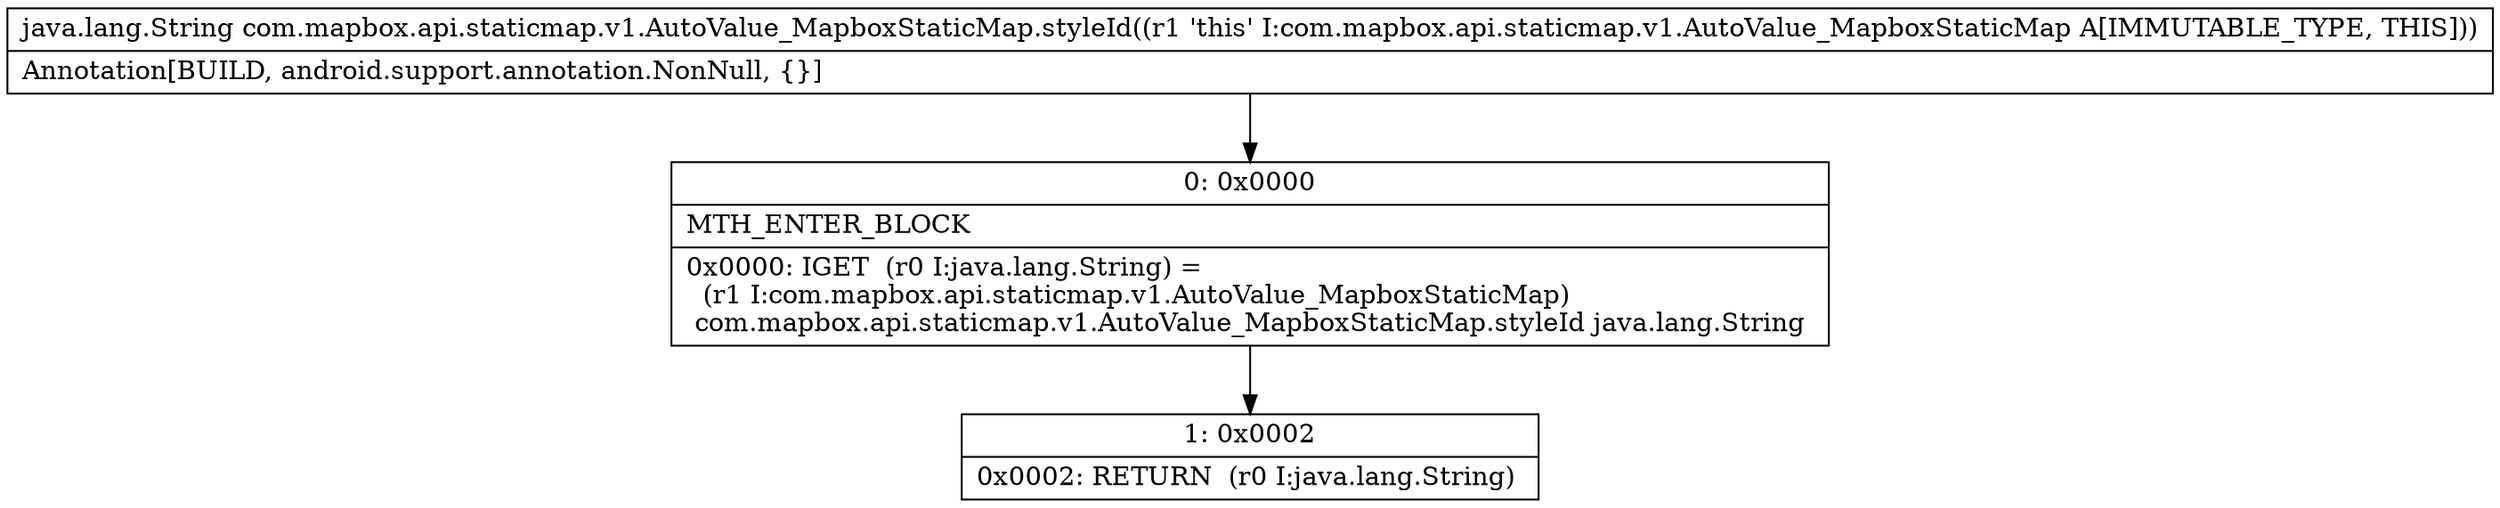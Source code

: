 digraph "CFG forcom.mapbox.api.staticmap.v1.AutoValue_MapboxStaticMap.styleId()Ljava\/lang\/String;" {
Node_0 [shape=record,label="{0\:\ 0x0000|MTH_ENTER_BLOCK\l|0x0000: IGET  (r0 I:java.lang.String) = \l  (r1 I:com.mapbox.api.staticmap.v1.AutoValue_MapboxStaticMap)\l com.mapbox.api.staticmap.v1.AutoValue_MapboxStaticMap.styleId java.lang.String \l}"];
Node_1 [shape=record,label="{1\:\ 0x0002|0x0002: RETURN  (r0 I:java.lang.String) \l}"];
MethodNode[shape=record,label="{java.lang.String com.mapbox.api.staticmap.v1.AutoValue_MapboxStaticMap.styleId((r1 'this' I:com.mapbox.api.staticmap.v1.AutoValue_MapboxStaticMap A[IMMUTABLE_TYPE, THIS]))  | Annotation[BUILD, android.support.annotation.NonNull, \{\}]\l}"];
MethodNode -> Node_0;
Node_0 -> Node_1;
}

